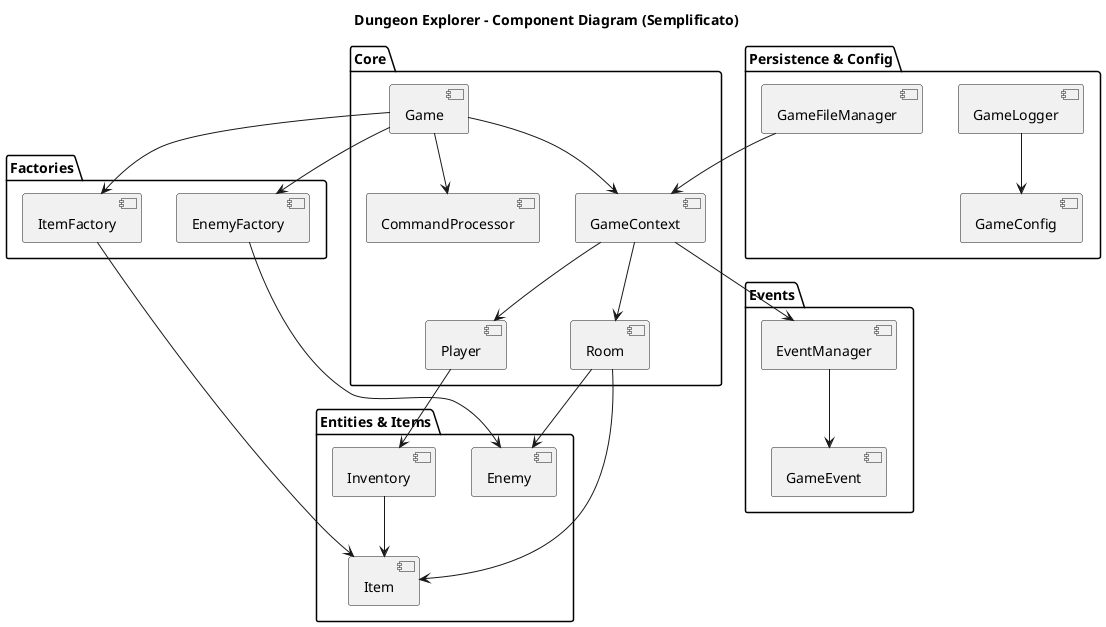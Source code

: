 @startuml SimpleComponentDiagram

title Dungeon Explorer - Component Diagram (Semplificato)

package "Core" {
  [Game] --> [GameContext]
  [Game] --> [CommandProcessor]
  [GameContext] --> [Player]
  [GameContext] --> [Room]
}

package "Entities & Items" {
  [Room] --> [Enemy]
  [Room] --> [Item]
  [Player] --> [Inventory]
  [Inventory] --> [Item]
}

package "Factories" {
  [Game] --> [EnemyFactory]
  [Game] --> [ItemFactory]
  [EnemyFactory] --> [Enemy]
  [ItemFactory] --> [Item]
}

package "Persistence & Config" {
  [GameFileManager] --> [GameContext]
  [GameLogger] --> [GameConfig]
}

package "Events" {
  [GameContext] --> [EventManager]
  [EventManager] --> [GameEvent]
}

@enduml